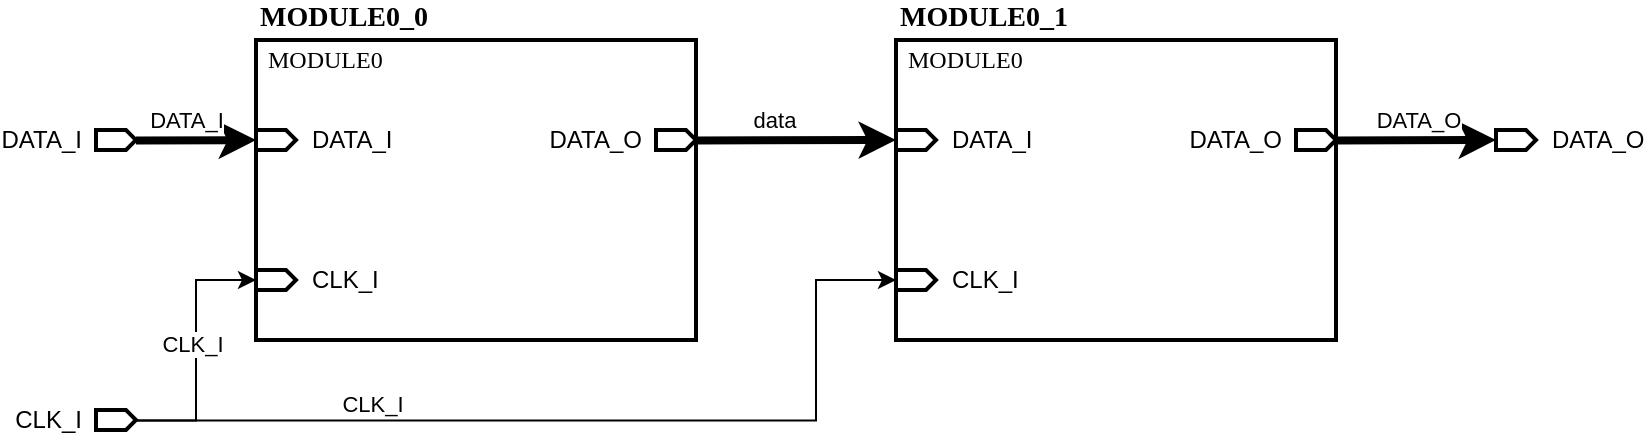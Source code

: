 <mxfile version="27.0.9">
  <diagram name="ページ1" id="uiAzfkjnTwY0Z1_j-Zhx">
    <mxGraphModel dx="1513" dy="516" grid="1" gridSize="10" guides="1" tooltips="1" connect="1" arrows="1" fold="1" page="1" pageScale="1" pageWidth="827" pageHeight="1169" background="none" math="0" shadow="0">
      <root>
        <mxCell id="0" />
        <mxCell id="1" parent="0" />
        <object label="%InstanceName%" ModuleName="MODULE0" InstanceName="MODULE0_0" placeholders="1" id="GlbZIFrxtQ61NqLng98V-17">
          <mxCell style="rounded=0;whiteSpace=wrap;html=1;labelPosition=center;verticalLabelPosition=top;align=left;verticalAlign=bottom;fontFamily=Consolas;fontStyle=1;strokeWidth=2;points=[];container=1;fontSize=14;collapsible=0;" parent="1" vertex="1">
            <mxGeometry x="120" y="320" width="220" height="150" as="geometry" />
          </mxCell>
        </object>
        <object label="%ModuleName%" placeholders="1" id="GlbZIFrxtQ61NqLng98V-18">
          <mxCell style="text;html=1;align=left;verticalAlign=middle;whiteSpace=wrap;rounded=0;fontFamily=Consolas;spacingTop=0;spacing=6;" parent="GlbZIFrxtQ61NqLng98V-17" vertex="1">
            <mxGeometry width="220.0" height="20" as="geometry" />
          </mxCell>
        </object>
        <object label="&lt;span style=&quot;background-color: transparent; color: light-dark(rgb(0, 0, 0), rgb(255, 255, 255));&quot;&gt;%Name%&lt;/span&gt;" Name="CLK_I" placeholders="1" id="GlbZIFrxtQ61NqLng98V-22">
          <mxCell style="verticalLabelPosition=middle;verticalAlign=middle;html=1;shape=mxgraph.basic.polygon;polyCoords=[[0,0.25],[0.75,0.25],[1,0.5],[0.75,0.75],[0,0.75]];polyline=0;rotatable=0;strokeWidth=2;align=left;labelPosition=right;spacingTop=0;spacing=8;points=[[0,0.5,0,0,0]];resizable=0;" parent="GlbZIFrxtQ61NqLng98V-17" vertex="1">
            <mxGeometry y="110" width="20" height="20" as="geometry" />
          </mxCell>
        </object>
        <object label="%Name%" Name="DATA_O" placeholders="1" id="GlbZIFrxtQ61NqLng98V-25">
          <mxCell style="verticalLabelPosition=middle;verticalAlign=middle;html=1;shape=mxgraph.basic.polygon;polyCoords=[[0,0.25],[0.75,0.25],[1,0.5],[0.75,0.75],[0,0.75]];polyline=0;rotatable=0;strokeWidth=2;align=right;labelPosition=left;spacingTop=0;spacing=8;points=[[1,0.51,0,0,0]];resizable=0;" parent="GlbZIFrxtQ61NqLng98V-17" vertex="1">
            <mxGeometry x="200" y="40" width="20" height="20" as="geometry" />
          </mxCell>
        </object>
        <object label="%InstanceName%" ModuleName="MODULE0" InstanceName="MODULE0_1" placeholders="1" id="GlbZIFrxtQ61NqLng98V-19">
          <mxCell style="rounded=0;whiteSpace=wrap;html=1;labelPosition=center;verticalLabelPosition=top;align=left;verticalAlign=bottom;fontFamily=Consolas;fontStyle=1;strokeWidth=2;points=[];container=1;fontSize=14;collapsible=0;" parent="1" vertex="1">
            <mxGeometry x="440" y="320" width="220" height="150" as="geometry" />
          </mxCell>
        </object>
        <object label="%ModuleName%" placeholders="1" id="GlbZIFrxtQ61NqLng98V-20">
          <mxCell style="text;html=1;align=left;verticalAlign=middle;whiteSpace=wrap;rounded=0;fontFamily=Consolas;spacingTop=0;spacing=6;" parent="GlbZIFrxtQ61NqLng98V-19" vertex="1">
            <mxGeometry width="220.0" height="20" as="geometry" />
          </mxCell>
        </object>
        <object label="&lt;span style=&quot;background-color: transparent; color: light-dark(rgb(0, 0, 0), rgb(255, 255, 255));&quot;&gt;%Name%&lt;/span&gt;" Name="DATA_I" placeholders="1" id="GlbZIFrxtQ61NqLng98V-23">
          <mxCell style="verticalLabelPosition=middle;verticalAlign=middle;html=1;shape=mxgraph.basic.polygon;polyCoords=[[0,0.25],[0.75,0.25],[1,0.5],[0.75,0.75],[0,0.75]];polyline=0;rotatable=0;strokeWidth=2;align=left;labelPosition=right;spacingTop=0;spacing=8;points=[[0,0.5,0,0,0]];resizable=0;" parent="GlbZIFrxtQ61NqLng98V-19" vertex="1">
            <mxGeometry y="40" width="20" height="20" as="geometry" />
          </mxCell>
        </object>
        <object label="%Name%" Name="DATA_O" placeholders="1" id="GlbZIFrxtQ61NqLng98V-29">
          <mxCell style="verticalLabelPosition=middle;verticalAlign=middle;html=1;shape=mxgraph.basic.polygon;polyCoords=[[0,0.25],[0.75,0.25],[1,0.5],[0.75,0.75],[0,0.75]];polyline=0;rotatable=0;strokeWidth=2;align=right;labelPosition=left;spacingTop=0;spacing=8;points=[[1,0.51,0,0,0]];resizable=0;" parent="GlbZIFrxtQ61NqLng98V-19" vertex="1">
            <mxGeometry x="200" y="40" width="20" height="20" as="geometry" />
          </mxCell>
        </object>
        <object label="&lt;span style=&quot;background-color: transparent; color: light-dark(rgb(0, 0, 0), rgb(255, 255, 255));&quot;&gt;%Name%&lt;/span&gt;" Name="DATA_I" placeholders="1" id="GlbZIFrxtQ61NqLng98V-21">
          <mxCell style="verticalLabelPosition=middle;verticalAlign=middle;html=1;shape=mxgraph.basic.polygon;polyCoords=[[0,0.25],[0.75,0.25],[1,0.5],[0.75,0.75],[0,0.75]];polyline=0;rotatable=0;strokeWidth=2;align=left;labelPosition=right;spacingTop=0;spacing=8;points=[[0,0.5,0,0,0]];resizable=0;" parent="1" vertex="1">
            <mxGeometry x="120" y="360" width="20" height="20" as="geometry" />
          </mxCell>
        </object>
        <object label="&lt;span style=&quot;background-color: transparent; color: light-dark(rgb(0, 0, 0), rgb(255, 255, 255));&quot;&gt;%Name%&lt;/span&gt;" Name="CLK_I" placeholders="1" id="GlbZIFrxtQ61NqLng98V-24">
          <mxCell style="verticalLabelPosition=middle;verticalAlign=middle;html=1;shape=mxgraph.basic.polygon;polyCoords=[[0,0.25],[0.75,0.25],[1,0.5],[0.75,0.75],[0,0.75]];polyline=0;rotatable=0;strokeWidth=2;align=left;labelPosition=right;spacingTop=0;spacing=8;points=[[0,0.5,0,0,0]];resizable=0;" parent="1" vertex="1">
            <mxGeometry x="440" y="430" width="20" height="20" as="geometry" />
          </mxCell>
        </object>
        <object label="%Name%" Name="DATA_I" placeholders="1" id="GlbZIFrxtQ61NqLng98V-27">
          <mxCell style="verticalLabelPosition=middle;verticalAlign=middle;html=1;shape=mxgraph.basic.polygon;polyCoords=[[0,0.25],[0.75,0.25],[1,0.5],[0.75,0.75],[0,0.75]];polyline=0;rotatable=0;strokeWidth=2;align=right;labelPosition=left;spacingTop=0;spacing=8;points=[[1,0.51,0,0,0]];resizable=0;" parent="1" vertex="1">
            <mxGeometry x="40" y="360" width="20" height="20" as="geometry" />
          </mxCell>
        </object>
        <object label="&lt;span style=&quot;background-color: transparent; color: light-dark(rgb(0, 0, 0), rgb(255, 255, 255));&quot;&gt;%Name%&lt;/span&gt;" Name="DATA_O" placeholders="1" id="GlbZIFrxtQ61NqLng98V-28">
          <mxCell style="verticalLabelPosition=middle;verticalAlign=middle;html=1;shape=mxgraph.basic.polygon;polyCoords=[[0,0.25],[0.75,0.25],[1,0.5],[0.75,0.75],[0,0.75]];polyline=0;rotatable=0;strokeWidth=2;align=left;labelPosition=right;spacingTop=0;spacing=8;points=[[0,0.5,0,0,0]];resizable=0;" parent="1" vertex="1">
            <mxGeometry x="740" y="360" width="20" height="20" as="geometry" />
          </mxCell>
        </object>
        <object label="%Name%" Name="CLK_I" placeholders="1" id="GlbZIFrxtQ61NqLng98V-30">
          <mxCell style="verticalLabelPosition=middle;verticalAlign=middle;html=1;shape=mxgraph.basic.polygon;polyCoords=[[0,0.25],[0.75,0.25],[1,0.5],[0.75,0.75],[0,0.75]];polyline=0;rotatable=0;strokeWidth=2;align=right;labelPosition=left;spacingTop=0;spacing=8;points=[[1,0.51,0,0,0]];resizable=0;" parent="1" vertex="1">
            <mxGeometry x="40" y="500" width="20" height="20" as="geometry" />
          </mxCell>
        </object>
        <object label="" Name="DATA_I" id="GlbZIFrxtQ61NqLng98V-31">
          <mxCell style="edgeStyle=orthogonalEdgeStyle;rounded=0;orthogonalLoop=1;jettySize=auto;html=1;exitX=1;exitY=0.51;exitDx=0;exitDy=0;exitPerimeter=0;entryX=0;entryY=0.5;entryDx=0;entryDy=0;entryPerimeter=0;strokeWidth=4;jumpStyle=arc;" parent="1" source="GlbZIFrxtQ61NqLng98V-27" target="GlbZIFrxtQ61NqLng98V-21" edge="1">
            <mxGeometry relative="1" as="geometry" />
          </mxCell>
        </object>
        <mxCell id="le2u9FDgUn2pLtZT3KD7-2" value="DATA_I" style="edgeLabel;html=1;align=center;verticalAlign=middle;resizable=0;points=[];spacingBottom=5;" parent="GlbZIFrxtQ61NqLng98V-31" vertex="1" connectable="0">
          <mxGeometry x="-0.192" y="8" relative="1" as="geometry">
            <mxPoint as="offset" />
          </mxGeometry>
        </mxCell>
        <object label="" Name="CLK_I" placeholders="1" id="GlbZIFrxtQ61NqLng98V-32">
          <mxCell style="edgeStyle=orthogonalEdgeStyle;rounded=0;orthogonalLoop=1;jettySize=auto;html=1;exitX=1;exitY=0.51;exitDx=0;exitDy=0;exitPerimeter=0;entryX=0;entryY=0.5;entryDx=0;entryDy=0;entryPerimeter=0;jumpStyle=arc;" parent="1" source="GlbZIFrxtQ61NqLng98V-30" target="GlbZIFrxtQ61NqLng98V-22" edge="1">
            <mxGeometry relative="1" as="geometry" />
          </mxCell>
        </object>
        <mxCell id="le2u9FDgUn2pLtZT3KD7-8" value="CLK_I" style="edgeLabel;html=1;align=center;verticalAlign=middle;resizable=0;points=[];" parent="GlbZIFrxtQ61NqLng98V-32" vertex="1" connectable="0">
          <mxGeometry x="0.053" y="2" relative="1" as="geometry">
            <mxPoint as="offset" />
          </mxGeometry>
        </mxCell>
        <object label="" Name="CLK_I" placeholders="1" Type="Wire" id="GlbZIFrxtQ61NqLng98V-33">
          <mxCell style="edgeStyle=orthogonalEdgeStyle;rounded=0;orthogonalLoop=1;jettySize=auto;html=1;exitX=1;exitY=0.51;exitDx=0;exitDy=0;exitPerimeter=0;entryX=0;entryY=0.5;entryDx=0;entryDy=0;entryPerimeter=0;jumpStyle=arc;" parent="1" source="GlbZIFrxtQ61NqLng98V-30" target="GlbZIFrxtQ61NqLng98V-24" edge="1">
            <mxGeometry relative="1" as="geometry">
              <Array as="points">
                <mxPoint x="400" y="510" />
                <mxPoint x="400" y="440" />
              </Array>
            </mxGeometry>
          </mxCell>
        </object>
        <mxCell id="le2u9FDgUn2pLtZT3KD7-3" value="CLK_I" style="edgeLabel;html=1;align=center;verticalAlign=middle;resizable=0;points=[];spacingBottom=6;" parent="GlbZIFrxtQ61NqLng98V-33" vertex="1" connectable="0">
          <mxGeometry x="-0.479" y="5" relative="1" as="geometry">
            <mxPoint as="offset" />
          </mxGeometry>
        </mxCell>
        <object label="" Name="data" placeholders="1" id="GlbZIFrxtQ61NqLng98V-34">
          <mxCell style="edgeStyle=orthogonalEdgeStyle;rounded=0;orthogonalLoop=1;jettySize=auto;html=1;exitX=1;exitY=0.51;exitDx=0;exitDy=0;exitPerimeter=0;entryX=0;entryY=0.5;entryDx=0;entryDy=0;entryPerimeter=0;strokeWidth=4;spacingTop=0;spacingBottom=0;jumpStyle=arc;" parent="1" source="GlbZIFrxtQ61NqLng98V-25" target="GlbZIFrxtQ61NqLng98V-23" edge="1">
            <mxGeometry relative="1" as="geometry" />
          </mxCell>
        </object>
        <mxCell id="le2u9FDgUn2pLtZT3KD7-13" value="data" style="edgeLabel;html=1;align=center;verticalAlign=middle;resizable=0;points=[];" parent="GlbZIFrxtQ61NqLng98V-34" vertex="1" connectable="0">
          <mxGeometry x="-0.222" y="1" relative="1" as="geometry">
            <mxPoint y="-9" as="offset" />
          </mxGeometry>
        </mxCell>
        <mxCell id="GlbZIFrxtQ61NqLng98V-35" style="edgeStyle=orthogonalEdgeStyle;rounded=0;orthogonalLoop=1;jettySize=auto;html=1;exitX=1;exitY=0.51;exitDx=0;exitDy=0;exitPerimeter=0;entryX=0;entryY=0.5;entryDx=0;entryDy=0;entryPerimeter=0;strokeWidth=4;jumpStyle=arc;" parent="1" source="GlbZIFrxtQ61NqLng98V-29" target="GlbZIFrxtQ61NqLng98V-28" edge="1">
          <mxGeometry relative="1" as="geometry" />
        </mxCell>
        <mxCell id="u6loly0ZD5dFue6sepaJ-26" value="DATA_O" style="edgeLabel;html=1;align=center;verticalAlign=middle;resizable=0;points=[];" vertex="1" connectable="0" parent="GlbZIFrxtQ61NqLng98V-35">
          <mxGeometry x="0.147" y="-4" relative="1" as="geometry">
            <mxPoint x="-5" y="-14" as="offset" />
          </mxGeometry>
        </mxCell>
      </root>
    </mxGraphModel>
  </diagram>
</mxfile>
